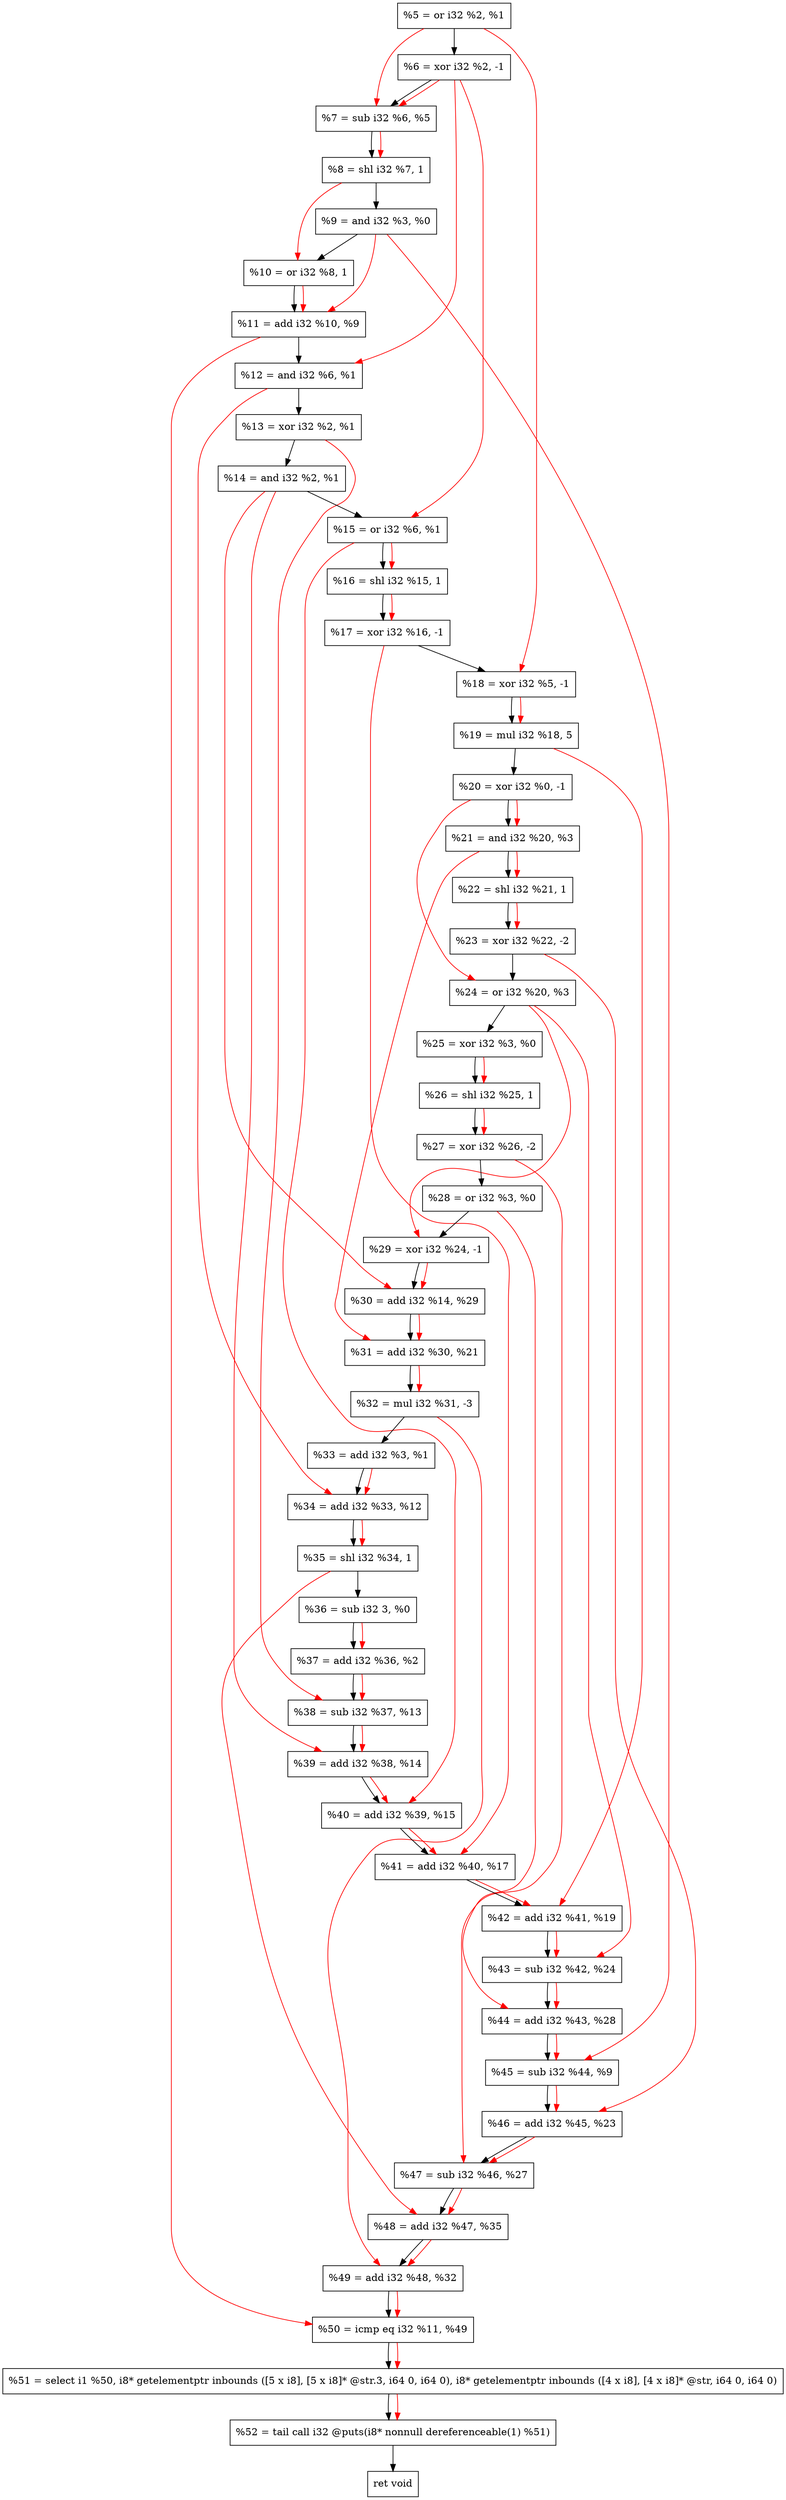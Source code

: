 digraph "DFG for'crackme' function" {
	Node0x2167720[shape=record, label="  %5 = or i32 %2, %1"];
	Node0x2167da0[shape=record, label="  %6 = xor i32 %2, -1"];
	Node0x2167e10[shape=record, label="  %7 = sub i32 %6, %5"];
	Node0x2167eb0[shape=record, label="  %8 = shl i32 %7, 1"];
	Node0x2167f20[shape=record, label="  %9 = and i32 %3, %0"];
	Node0x2167f90[shape=record, label="  %10 = or i32 %8, 1"];
	Node0x2168000[shape=record, label="  %11 = add i32 %10, %9"];
	Node0x2168070[shape=record, label="  %12 = and i32 %6, %1"];
	Node0x21680e0[shape=record, label="  %13 = xor i32 %2, %1"];
	Node0x2168150[shape=record, label="  %14 = and i32 %2, %1"];
	Node0x21681c0[shape=record, label="  %15 = or i32 %6, %1"];
	Node0x2168230[shape=record, label="  %16 = shl i32 %15, 1"];
	Node0x21682a0[shape=record, label="  %17 = xor i32 %16, -1"];
	Node0x2168310[shape=record, label="  %18 = xor i32 %5, -1"];
	Node0x21683b0[shape=record, label="  %19 = mul i32 %18, 5"];
	Node0x2168420[shape=record, label="  %20 = xor i32 %0, -1"];
	Node0x2168490[shape=record, label="  %21 = and i32 %20, %3"];
	Node0x2168500[shape=record, label="  %22 = shl i32 %21, 1"];
	Node0x21685a0[shape=record, label="  %23 = xor i32 %22, -2"];
	Node0x2168610[shape=record, label="  %24 = or i32 %20, %3"];
	Node0x2168680[shape=record, label="  %25 = xor i32 %3, %0"];
	Node0x21686f0[shape=record, label="  %26 = shl i32 %25, 1"];
	Node0x2168760[shape=record, label="  %27 = xor i32 %26, -2"];
	Node0x21687d0[shape=record, label="  %28 = or i32 %3, %0"];
	Node0x2168840[shape=record, label="  %29 = xor i32 %24, -1"];
	Node0x21688b0[shape=record, label="  %30 = add i32 %14, %29"];
	Node0x2168920[shape=record, label="  %31 = add i32 %30, %21"];
	Node0x21689c0[shape=record, label="  %32 = mul i32 %31, -3"];
	Node0x2168c40[shape=record, label="  %33 = add i32 %3, %1"];
	Node0x2168cb0[shape=record, label="  %34 = add i32 %33, %12"];
	Node0x2168d20[shape=record, label="  %35 = shl i32 %34, 1"];
	Node0x2168dc0[shape=record, label="  %36 = sub i32 3, %0"];
	Node0x2168e30[shape=record, label="  %37 = add i32 %36, %2"];
	Node0x2168ea0[shape=record, label="  %38 = sub i32 %37, %13"];
	Node0x2168f10[shape=record, label="  %39 = add i32 %38, %14"];
	Node0x2168f80[shape=record, label="  %40 = add i32 %39, %15"];
	Node0x2168ff0[shape=record, label="  %41 = add i32 %40, %17"];
	Node0x2169060[shape=record, label="  %42 = add i32 %41, %19"];
	Node0x21690d0[shape=record, label="  %43 = sub i32 %42, %24"];
	Node0x2169140[shape=record, label="  %44 = add i32 %43, %28"];
	Node0x21691b0[shape=record, label="  %45 = sub i32 %44, %9"];
	Node0x2169220[shape=record, label="  %46 = add i32 %45, %23"];
	Node0x2169290[shape=record, label="  %47 = sub i32 %46, %27"];
	Node0x2169300[shape=record, label="  %48 = add i32 %47, %35"];
	Node0x2169370[shape=record, label="  %49 = add i32 %48, %32"];
	Node0x21693e0[shape=record, label="  %50 = icmp eq i32 %11, %49"];
	Node0x2108268[shape=record, label="  %51 = select i1 %50, i8* getelementptr inbounds ([5 x i8], [5 x i8]* @str.3, i64 0, i64 0), i8* getelementptr inbounds ([4 x i8], [4 x i8]* @str, i64 0, i64 0)"];
	Node0x2169880[shape=record, label="  %52 = tail call i32 @puts(i8* nonnull dereferenceable(1) %51)"];
	Node0x21698d0[shape=record, label="  ret void"];
	Node0x2167720 -> Node0x2167da0;
	Node0x2167da0 -> Node0x2167e10;
	Node0x2167e10 -> Node0x2167eb0;
	Node0x2167eb0 -> Node0x2167f20;
	Node0x2167f20 -> Node0x2167f90;
	Node0x2167f90 -> Node0x2168000;
	Node0x2168000 -> Node0x2168070;
	Node0x2168070 -> Node0x21680e0;
	Node0x21680e0 -> Node0x2168150;
	Node0x2168150 -> Node0x21681c0;
	Node0x21681c0 -> Node0x2168230;
	Node0x2168230 -> Node0x21682a0;
	Node0x21682a0 -> Node0x2168310;
	Node0x2168310 -> Node0x21683b0;
	Node0x21683b0 -> Node0x2168420;
	Node0x2168420 -> Node0x2168490;
	Node0x2168490 -> Node0x2168500;
	Node0x2168500 -> Node0x21685a0;
	Node0x21685a0 -> Node0x2168610;
	Node0x2168610 -> Node0x2168680;
	Node0x2168680 -> Node0x21686f0;
	Node0x21686f0 -> Node0x2168760;
	Node0x2168760 -> Node0x21687d0;
	Node0x21687d0 -> Node0x2168840;
	Node0x2168840 -> Node0x21688b0;
	Node0x21688b0 -> Node0x2168920;
	Node0x2168920 -> Node0x21689c0;
	Node0x21689c0 -> Node0x2168c40;
	Node0x2168c40 -> Node0x2168cb0;
	Node0x2168cb0 -> Node0x2168d20;
	Node0x2168d20 -> Node0x2168dc0;
	Node0x2168dc0 -> Node0x2168e30;
	Node0x2168e30 -> Node0x2168ea0;
	Node0x2168ea0 -> Node0x2168f10;
	Node0x2168f10 -> Node0x2168f80;
	Node0x2168f80 -> Node0x2168ff0;
	Node0x2168ff0 -> Node0x2169060;
	Node0x2169060 -> Node0x21690d0;
	Node0x21690d0 -> Node0x2169140;
	Node0x2169140 -> Node0x21691b0;
	Node0x21691b0 -> Node0x2169220;
	Node0x2169220 -> Node0x2169290;
	Node0x2169290 -> Node0x2169300;
	Node0x2169300 -> Node0x2169370;
	Node0x2169370 -> Node0x21693e0;
	Node0x21693e0 -> Node0x2108268;
	Node0x2108268 -> Node0x2169880;
	Node0x2169880 -> Node0x21698d0;
edge [color=red]
	Node0x2167da0 -> Node0x2167e10;
	Node0x2167720 -> Node0x2167e10;
	Node0x2167e10 -> Node0x2167eb0;
	Node0x2167eb0 -> Node0x2167f90;
	Node0x2167f90 -> Node0x2168000;
	Node0x2167f20 -> Node0x2168000;
	Node0x2167da0 -> Node0x2168070;
	Node0x2167da0 -> Node0x21681c0;
	Node0x21681c0 -> Node0x2168230;
	Node0x2168230 -> Node0x21682a0;
	Node0x2167720 -> Node0x2168310;
	Node0x2168310 -> Node0x21683b0;
	Node0x2168420 -> Node0x2168490;
	Node0x2168490 -> Node0x2168500;
	Node0x2168500 -> Node0x21685a0;
	Node0x2168420 -> Node0x2168610;
	Node0x2168680 -> Node0x21686f0;
	Node0x21686f0 -> Node0x2168760;
	Node0x2168610 -> Node0x2168840;
	Node0x2168150 -> Node0x21688b0;
	Node0x2168840 -> Node0x21688b0;
	Node0x21688b0 -> Node0x2168920;
	Node0x2168490 -> Node0x2168920;
	Node0x2168920 -> Node0x21689c0;
	Node0x2168c40 -> Node0x2168cb0;
	Node0x2168070 -> Node0x2168cb0;
	Node0x2168cb0 -> Node0x2168d20;
	Node0x2168dc0 -> Node0x2168e30;
	Node0x2168e30 -> Node0x2168ea0;
	Node0x21680e0 -> Node0x2168ea0;
	Node0x2168ea0 -> Node0x2168f10;
	Node0x2168150 -> Node0x2168f10;
	Node0x2168f10 -> Node0x2168f80;
	Node0x21681c0 -> Node0x2168f80;
	Node0x2168f80 -> Node0x2168ff0;
	Node0x21682a0 -> Node0x2168ff0;
	Node0x2168ff0 -> Node0x2169060;
	Node0x21683b0 -> Node0x2169060;
	Node0x2169060 -> Node0x21690d0;
	Node0x2168610 -> Node0x21690d0;
	Node0x21690d0 -> Node0x2169140;
	Node0x21687d0 -> Node0x2169140;
	Node0x2169140 -> Node0x21691b0;
	Node0x2167f20 -> Node0x21691b0;
	Node0x21691b0 -> Node0x2169220;
	Node0x21685a0 -> Node0x2169220;
	Node0x2169220 -> Node0x2169290;
	Node0x2168760 -> Node0x2169290;
	Node0x2169290 -> Node0x2169300;
	Node0x2168d20 -> Node0x2169300;
	Node0x2169300 -> Node0x2169370;
	Node0x21689c0 -> Node0x2169370;
	Node0x2168000 -> Node0x21693e0;
	Node0x2169370 -> Node0x21693e0;
	Node0x21693e0 -> Node0x2108268;
	Node0x2108268 -> Node0x2169880;
}
